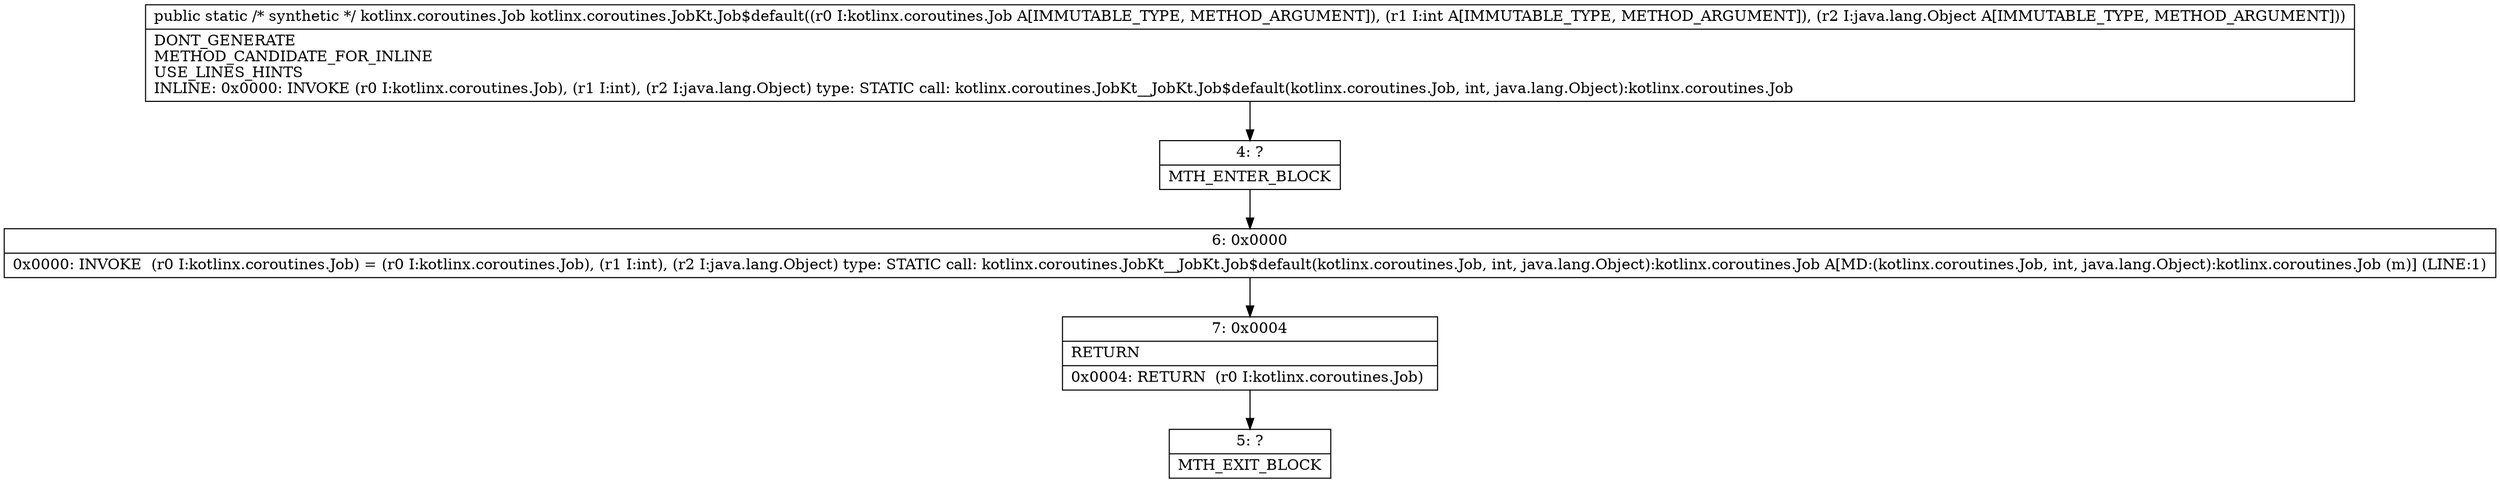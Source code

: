 digraph "CFG forkotlinx.coroutines.JobKt.Job$default(Lkotlinx\/coroutines\/Job;ILjava\/lang\/Object;)Lkotlinx\/coroutines\/Job;" {
Node_4 [shape=record,label="{4\:\ ?|MTH_ENTER_BLOCK\l}"];
Node_6 [shape=record,label="{6\:\ 0x0000|0x0000: INVOKE  (r0 I:kotlinx.coroutines.Job) = (r0 I:kotlinx.coroutines.Job), (r1 I:int), (r2 I:java.lang.Object) type: STATIC call: kotlinx.coroutines.JobKt__JobKt.Job$default(kotlinx.coroutines.Job, int, java.lang.Object):kotlinx.coroutines.Job A[MD:(kotlinx.coroutines.Job, int, java.lang.Object):kotlinx.coroutines.Job (m)] (LINE:1)\l}"];
Node_7 [shape=record,label="{7\:\ 0x0004|RETURN\l|0x0004: RETURN  (r0 I:kotlinx.coroutines.Job) \l}"];
Node_5 [shape=record,label="{5\:\ ?|MTH_EXIT_BLOCK\l}"];
MethodNode[shape=record,label="{public static \/* synthetic *\/ kotlinx.coroutines.Job kotlinx.coroutines.JobKt.Job$default((r0 I:kotlinx.coroutines.Job A[IMMUTABLE_TYPE, METHOD_ARGUMENT]), (r1 I:int A[IMMUTABLE_TYPE, METHOD_ARGUMENT]), (r2 I:java.lang.Object A[IMMUTABLE_TYPE, METHOD_ARGUMENT]))  | DONT_GENERATE\lMETHOD_CANDIDATE_FOR_INLINE\lUSE_LINES_HINTS\lINLINE: 0x0000: INVOKE  (r0 I:kotlinx.coroutines.Job), (r1 I:int), (r2 I:java.lang.Object) type: STATIC call: kotlinx.coroutines.JobKt__JobKt.Job$default(kotlinx.coroutines.Job, int, java.lang.Object):kotlinx.coroutines.Job\l}"];
MethodNode -> Node_4;Node_4 -> Node_6;
Node_6 -> Node_7;
Node_7 -> Node_5;
}

